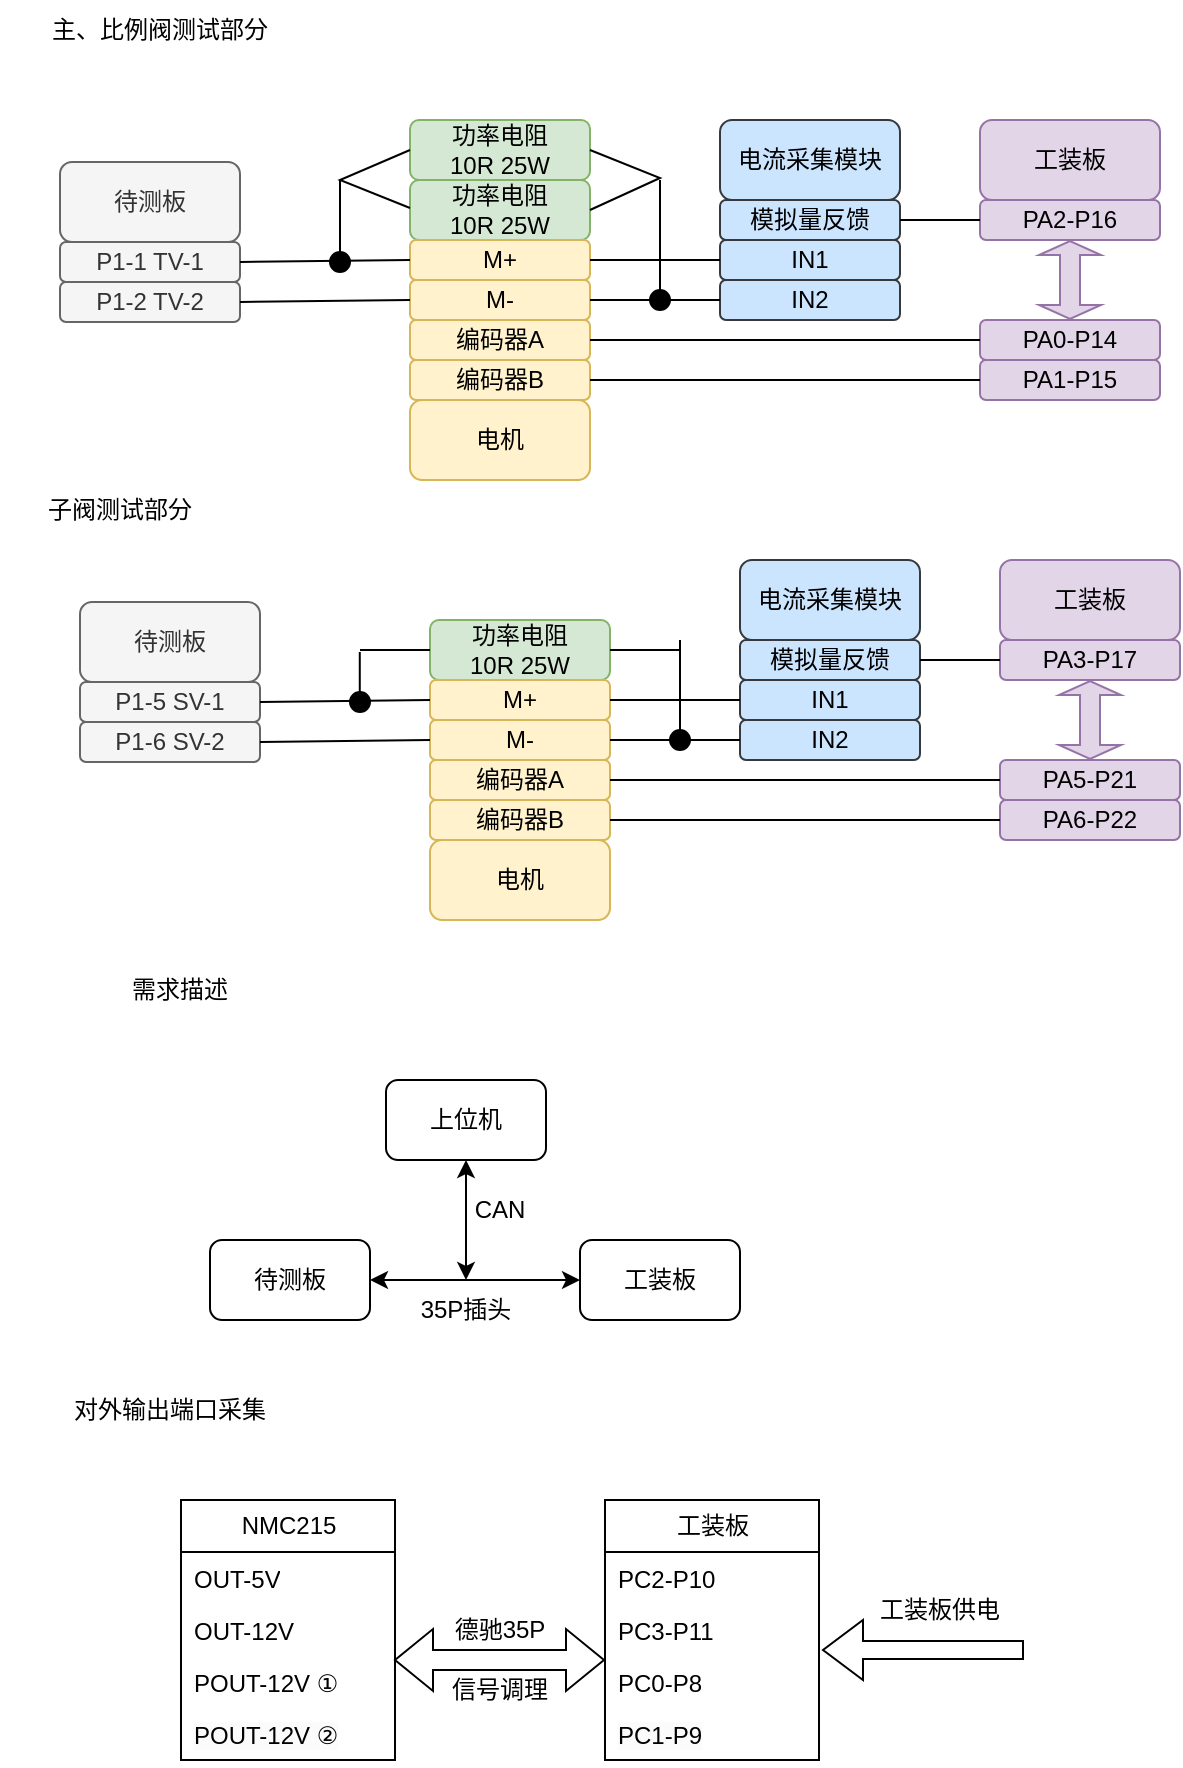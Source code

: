 <mxfile version="24.7.7">
  <diagram name="第 1 页" id="fsKE9IQoVAuPPi1mYyoE">
    <mxGraphModel dx="989" dy="509" grid="1" gridSize="10" guides="1" tooltips="1" connect="1" arrows="1" fold="1" page="1" pageScale="1" pageWidth="827" pageHeight="2000" math="0" shadow="0">
      <root>
        <mxCell id="0" />
        <mxCell id="1" parent="0" />
        <mxCell id="fWEatDimK1wb_yXRniuB-1" value="功率电阻&lt;br&gt;10R 25W" style="rounded=1;whiteSpace=wrap;html=1;fillColor=#d5e8d4;strokeColor=#82b366;" parent="1" vertex="1">
          <mxGeometry x="205" y="120" width="90" height="30" as="geometry" />
        </mxCell>
        <mxCell id="fWEatDimK1wb_yXRniuB-2" value="功率电阻&lt;br&gt;10R 25W" style="rounded=1;whiteSpace=wrap;html=1;fillColor=#d5e8d4;strokeColor=#82b366;" parent="1" vertex="1">
          <mxGeometry x="205" y="150" width="90" height="30" as="geometry" />
        </mxCell>
        <mxCell id="fWEatDimK1wb_yXRniuB-5" value="电机" style="rounded=1;whiteSpace=wrap;html=1;fillColor=#fff2cc;strokeColor=#d6b656;" parent="1" vertex="1">
          <mxGeometry x="205" y="260" width="90" height="40" as="geometry" />
        </mxCell>
        <mxCell id="fWEatDimK1wb_yXRniuB-6" value="M+" style="rounded=1;whiteSpace=wrap;html=1;fillColor=#fff2cc;strokeColor=#d6b656;" parent="1" vertex="1">
          <mxGeometry x="205" y="180" width="90" height="20" as="geometry" />
        </mxCell>
        <mxCell id="fWEatDimK1wb_yXRniuB-7" value="M-" style="rounded=1;whiteSpace=wrap;html=1;fillColor=#fff2cc;strokeColor=#d6b656;" parent="1" vertex="1">
          <mxGeometry x="205" y="200" width="90" height="20" as="geometry" />
        </mxCell>
        <mxCell id="fWEatDimK1wb_yXRniuB-9" value="待测板" style="rounded=1;whiteSpace=wrap;html=1;fillColor=#f5f5f5;fontColor=#333333;strokeColor=#666666;" parent="1" vertex="1">
          <mxGeometry x="30" y="141" width="90" height="40" as="geometry" />
        </mxCell>
        <mxCell id="fWEatDimK1wb_yXRniuB-10" value="P1-1 TV-1" style="rounded=1;whiteSpace=wrap;html=1;fillColor=#f5f5f5;fontColor=#333333;strokeColor=#666666;" parent="1" vertex="1">
          <mxGeometry x="30" y="181" width="90" height="20" as="geometry" />
        </mxCell>
        <mxCell id="fWEatDimK1wb_yXRniuB-11" value="P1-2 TV-2" style="rounded=1;whiteSpace=wrap;html=1;fillColor=#f5f5f5;fontColor=#333333;strokeColor=#666666;" parent="1" vertex="1">
          <mxGeometry x="30" y="201" width="90" height="20" as="geometry" />
        </mxCell>
        <mxCell id="fWEatDimK1wb_yXRniuB-14" value="编码器A" style="rounded=1;whiteSpace=wrap;html=1;fillColor=#fff2cc;strokeColor=#d6b656;" parent="1" vertex="1">
          <mxGeometry x="205" y="220" width="90" height="20" as="geometry" />
        </mxCell>
        <mxCell id="fWEatDimK1wb_yXRniuB-15" value="编码器B" style="rounded=1;whiteSpace=wrap;html=1;fillColor=#fff2cc;strokeColor=#d6b656;" parent="1" vertex="1">
          <mxGeometry x="205" y="240" width="90" height="20" as="geometry" />
        </mxCell>
        <mxCell id="fWEatDimK1wb_yXRniuB-16" value="电流采集模块" style="rounded=1;whiteSpace=wrap;html=1;fillColor=#cce5ff;strokeColor=#36393d;" parent="1" vertex="1">
          <mxGeometry x="360" y="120" width="90" height="40" as="geometry" />
        </mxCell>
        <mxCell id="fWEatDimK1wb_yXRniuB-17" value="IN1" style="rounded=1;whiteSpace=wrap;html=1;fillColor=#cce5ff;strokeColor=#36393d;" parent="1" vertex="1">
          <mxGeometry x="360" y="180" width="90" height="20" as="geometry" />
        </mxCell>
        <mxCell id="fWEatDimK1wb_yXRniuB-18" value="IN2" style="rounded=1;whiteSpace=wrap;html=1;fillColor=#cce5ff;strokeColor=#36393d;" parent="1" vertex="1">
          <mxGeometry x="360" y="200" width="90" height="20" as="geometry" />
        </mxCell>
        <mxCell id="fWEatDimK1wb_yXRniuB-25" value="模拟量反馈" style="rounded=1;whiteSpace=wrap;html=1;fillColor=#cce5ff;strokeColor=#36393d;" parent="1" vertex="1">
          <mxGeometry x="360" y="160" width="90" height="20" as="geometry" />
        </mxCell>
        <mxCell id="fWEatDimK1wb_yXRniuB-26" value="工装板" style="rounded=1;whiteSpace=wrap;html=1;fillColor=#e1d5e7;strokeColor=#9673a6;" parent="1" vertex="1">
          <mxGeometry x="490" y="120" width="90" height="40" as="geometry" />
        </mxCell>
        <mxCell id="fWEatDimK1wb_yXRniuB-27" value="PA0-P14" style="rounded=1;whiteSpace=wrap;html=1;fillColor=#e1d5e7;strokeColor=#9673a6;" parent="1" vertex="1">
          <mxGeometry x="490" y="220" width="90" height="20" as="geometry" />
        </mxCell>
        <mxCell id="fWEatDimK1wb_yXRniuB-28" value="PA1-P15" style="rounded=1;whiteSpace=wrap;html=1;fillColor=#e1d5e7;strokeColor=#9673a6;" parent="1" vertex="1">
          <mxGeometry x="490" y="240" width="90" height="20" as="geometry" />
        </mxCell>
        <mxCell id="fWEatDimK1wb_yXRniuB-29" value="PA2-P16" style="rounded=1;whiteSpace=wrap;html=1;fillColor=#e1d5e7;strokeColor=#9673a6;" parent="1" vertex="1">
          <mxGeometry x="490" y="160" width="90" height="20" as="geometry" />
        </mxCell>
        <mxCell id="fWEatDimK1wb_yXRniuB-32" value="" style="endArrow=none;html=1;rounded=0;entryX=0;entryY=0.5;entryDx=0;entryDy=0;exitX=1;exitY=0.5;exitDx=0;exitDy=0;" parent="1" source="fWEatDimK1wb_yXRniuB-11" target="fWEatDimK1wb_yXRniuB-7" edge="1">
          <mxGeometry width="50" height="50" relative="1" as="geometry">
            <mxPoint x="100" y="310" as="sourcePoint" />
            <mxPoint x="150" y="260" as="targetPoint" />
          </mxGeometry>
        </mxCell>
        <mxCell id="fWEatDimK1wb_yXRniuB-33" value="" style="endArrow=none;html=1;rounded=0;entryX=0;entryY=0.5;entryDx=0;entryDy=0;exitX=1;exitY=0.5;exitDx=0;exitDy=0;" parent="1" source="fWEatDimK1wb_yXRniuB-6" target="fWEatDimK1wb_yXRniuB-17" edge="1">
          <mxGeometry width="50" height="50" relative="1" as="geometry">
            <mxPoint x="290" y="230" as="sourcePoint" />
            <mxPoint x="340" y="180" as="targetPoint" />
          </mxGeometry>
        </mxCell>
        <mxCell id="fWEatDimK1wb_yXRniuB-34" value="" style="endArrow=none;html=1;rounded=0;entryX=0;entryY=0.5;entryDx=0;entryDy=0;" parent="1" source="fWEatDimK1wb_yXRniuB-44" target="fWEatDimK1wb_yXRniuB-18" edge="1">
          <mxGeometry width="50" height="50" relative="1" as="geometry">
            <mxPoint x="290" y="230" as="sourcePoint" />
            <mxPoint x="340" y="180" as="targetPoint" />
          </mxGeometry>
        </mxCell>
        <mxCell id="fWEatDimK1wb_yXRniuB-35" value="" style="endArrow=none;html=1;rounded=0;exitX=1;exitY=0.5;exitDx=0;exitDy=0;entryX=0;entryY=0.5;entryDx=0;entryDy=0;" parent="1" source="fWEatDimK1wb_yXRniuB-14" target="fWEatDimK1wb_yXRniuB-27" edge="1">
          <mxGeometry width="50" height="50" relative="1" as="geometry">
            <mxPoint x="290" y="230" as="sourcePoint" />
            <mxPoint x="340" y="180" as="targetPoint" />
          </mxGeometry>
        </mxCell>
        <mxCell id="fWEatDimK1wb_yXRniuB-36" value="" style="endArrow=none;html=1;rounded=0;exitX=1;exitY=0.5;exitDx=0;exitDy=0;entryX=0;entryY=0.5;entryDx=0;entryDy=0;" parent="1" source="fWEatDimK1wb_yXRniuB-15" target="fWEatDimK1wb_yXRniuB-28" edge="1">
          <mxGeometry width="50" height="50" relative="1" as="geometry">
            <mxPoint x="290" y="230" as="sourcePoint" />
            <mxPoint x="340" y="180" as="targetPoint" />
          </mxGeometry>
        </mxCell>
        <mxCell id="fWEatDimK1wb_yXRniuB-38" value="" style="endArrow=none;html=1;rounded=0;entryX=1;entryY=0.5;entryDx=0;entryDy=0;exitX=1;exitY=0.5;exitDx=0;exitDy=0;" parent="1" source="fWEatDimK1wb_yXRniuB-2" target="fWEatDimK1wb_yXRniuB-1" edge="1">
          <mxGeometry width="50" height="50" relative="1" as="geometry">
            <mxPoint x="295" y="169" as="sourcePoint" />
            <mxPoint x="340" y="189" as="targetPoint" />
            <Array as="points">
              <mxPoint x="330" y="149" />
            </Array>
          </mxGeometry>
        </mxCell>
        <mxCell id="fWEatDimK1wb_yXRniuB-40" value="" style="endArrow=none;html=1;rounded=0;entryX=0;entryY=0.5;entryDx=0;entryDy=0;exitX=1;exitY=0.5;exitDx=0;exitDy=0;" parent="1" source="fWEatDimK1wb_yXRniuB-10" target="fWEatDimK1wb_yXRniuB-6" edge="1">
          <mxGeometry width="50" height="50" relative="1" as="geometry">
            <mxPoint x="290" y="230" as="sourcePoint" />
            <mxPoint x="340" y="180" as="targetPoint" />
          </mxGeometry>
        </mxCell>
        <mxCell id="fWEatDimK1wb_yXRniuB-41" value="" style="endArrow=none;html=1;rounded=0;entryX=0;entryY=0.5;entryDx=0;entryDy=0;" parent="1" target="fWEatDimK1wb_yXRniuB-1" edge="1">
          <mxGeometry width="50" height="50" relative="1" as="geometry">
            <mxPoint x="205" y="164" as="sourcePoint" />
            <mxPoint x="205" y="130" as="targetPoint" />
            <Array as="points">
              <mxPoint x="170" y="150" />
            </Array>
          </mxGeometry>
        </mxCell>
        <mxCell id="fWEatDimK1wb_yXRniuB-42" value="" style="endArrow=none;html=1;rounded=0;" parent="1" edge="1">
          <mxGeometry width="50" height="50" relative="1" as="geometry">
            <mxPoint x="170" y="190" as="sourcePoint" />
            <mxPoint x="170" y="150" as="targetPoint" />
          </mxGeometry>
        </mxCell>
        <mxCell id="fWEatDimK1wb_yXRniuB-43" value="" style="endArrow=none;html=1;rounded=0;" parent="1" edge="1">
          <mxGeometry width="50" height="50" relative="1" as="geometry">
            <mxPoint x="330" y="210" as="sourcePoint" />
            <mxPoint x="330" y="150" as="targetPoint" />
          </mxGeometry>
        </mxCell>
        <mxCell id="fWEatDimK1wb_yXRniuB-45" value="" style="endArrow=none;html=1;rounded=0;entryX=0;entryY=0.5;entryDx=0;entryDy=0;" parent="1" source="fWEatDimK1wb_yXRniuB-7" target="fWEatDimK1wb_yXRniuB-44" edge="1">
          <mxGeometry width="50" height="50" relative="1" as="geometry">
            <mxPoint x="295" y="210" as="sourcePoint" />
            <mxPoint x="360" y="210" as="targetPoint" />
          </mxGeometry>
        </mxCell>
        <mxCell id="fWEatDimK1wb_yXRniuB-44" value="" style="ellipse;whiteSpace=wrap;html=1;aspect=fixed;fillColor=#000000;" parent="1" vertex="1">
          <mxGeometry x="325" y="205" width="10" height="10" as="geometry" />
        </mxCell>
        <mxCell id="fWEatDimK1wb_yXRniuB-46" value="" style="ellipse;whiteSpace=wrap;html=1;aspect=fixed;fillColor=#000000;" parent="1" vertex="1">
          <mxGeometry x="165" y="186" width="10" height="10" as="geometry" />
        </mxCell>
        <mxCell id="uDrY1_DS14Umw8ArDg8Q-1" value="" style="endArrow=none;html=1;rounded=0;entryX=0;entryY=0.5;entryDx=0;entryDy=0;exitX=1;exitY=0.5;exitDx=0;exitDy=0;" parent="1" source="fWEatDimK1wb_yXRniuB-25" target="fWEatDimK1wb_yXRniuB-29" edge="1">
          <mxGeometry width="50" height="50" relative="1" as="geometry">
            <mxPoint x="250" y="230" as="sourcePoint" />
            <mxPoint x="300" y="180" as="targetPoint" />
          </mxGeometry>
        </mxCell>
        <mxCell id="uDrY1_DS14Umw8ArDg8Q-2" value="" style="shape=flexArrow;endArrow=classic;startArrow=classic;html=1;rounded=0;entryX=0.5;entryY=1;entryDx=0;entryDy=0;exitX=0.5;exitY=0;exitDx=0;exitDy=0;strokeWidth=1;endSize=2;startSize=2;fillColor=#e1d5e7;strokeColor=#9673a6;" parent="1" source="fWEatDimK1wb_yXRniuB-27" target="fWEatDimK1wb_yXRniuB-29" edge="1">
          <mxGeometry width="100" height="100" relative="1" as="geometry">
            <mxPoint x="300" y="260" as="sourcePoint" />
            <mxPoint x="400" y="160" as="targetPoint" />
          </mxGeometry>
        </mxCell>
        <mxCell id="uDrY1_DS14Umw8ArDg8Q-3" value="主、比例阀测试部分" style="text;strokeColor=none;align=center;fillColor=none;html=1;verticalAlign=middle;whiteSpace=wrap;rounded=0;" parent="1" vertex="1">
          <mxGeometry x="20" y="60" width="120" height="30" as="geometry" />
        </mxCell>
        <mxCell id="uDrY1_DS14Umw8ArDg8Q-4" value="上位机" style="rounded=1;whiteSpace=wrap;html=1;" parent="1" vertex="1">
          <mxGeometry x="193" y="600" width="80" height="40" as="geometry" />
        </mxCell>
        <mxCell id="uDrY1_DS14Umw8ArDg8Q-5" value="工装板" style="rounded=1;whiteSpace=wrap;html=1;" parent="1" vertex="1">
          <mxGeometry x="290" y="680" width="80" height="40" as="geometry" />
        </mxCell>
        <mxCell id="uDrY1_DS14Umw8ArDg8Q-6" value="待测板" style="rounded=1;whiteSpace=wrap;html=1;" parent="1" vertex="1">
          <mxGeometry x="105" y="680" width="80" height="40" as="geometry" />
        </mxCell>
        <mxCell id="uDrY1_DS14Umw8ArDg8Q-7" value="" style="endArrow=classic;startArrow=classic;html=1;rounded=0;exitX=1;exitY=0.5;exitDx=0;exitDy=0;entryX=0;entryY=0.5;entryDx=0;entryDy=0;" parent="1" source="uDrY1_DS14Umw8ArDg8Q-6" target="uDrY1_DS14Umw8ArDg8Q-5" edge="1">
          <mxGeometry width="50" height="50" relative="1" as="geometry">
            <mxPoint x="320" y="710" as="sourcePoint" />
            <mxPoint x="370" y="660" as="targetPoint" />
          </mxGeometry>
        </mxCell>
        <mxCell id="uDrY1_DS14Umw8ArDg8Q-8" value="" style="endArrow=classic;startArrow=classic;html=1;rounded=0;entryX=0.5;entryY=1;entryDx=0;entryDy=0;" parent="1" target="uDrY1_DS14Umw8ArDg8Q-4" edge="1">
          <mxGeometry width="50" height="50" relative="1" as="geometry">
            <mxPoint x="233" y="700" as="sourcePoint" />
            <mxPoint x="370" y="660" as="targetPoint" />
          </mxGeometry>
        </mxCell>
        <mxCell id="uDrY1_DS14Umw8ArDg8Q-9" value="CAN" style="text;strokeColor=none;align=center;fillColor=none;html=1;verticalAlign=middle;whiteSpace=wrap;rounded=0;" parent="1" vertex="1">
          <mxGeometry x="220" y="650" width="60" height="30" as="geometry" />
        </mxCell>
        <mxCell id="uDrY1_DS14Umw8ArDg8Q-10" value="35P插头" style="text;strokeColor=none;align=center;fillColor=none;html=1;verticalAlign=middle;whiteSpace=wrap;rounded=0;" parent="1" vertex="1">
          <mxGeometry x="203" y="700" width="60" height="30" as="geometry" />
        </mxCell>
        <mxCell id="qu0UYMMwJbKnimjxBpkP-1" value="需求描述" style="text;strokeColor=none;align=center;fillColor=none;html=1;verticalAlign=middle;whiteSpace=wrap;rounded=0;" vertex="1" parent="1">
          <mxGeometry x="30" y="540" width="120" height="30" as="geometry" />
        </mxCell>
        <mxCell id="qu0UYMMwJbKnimjxBpkP-3" value="功率电阻&lt;br&gt;10R 25W" style="rounded=1;whiteSpace=wrap;html=1;fillColor=#d5e8d4;strokeColor=#82b366;" vertex="1" parent="1">
          <mxGeometry x="215" y="370" width="90" height="30" as="geometry" />
        </mxCell>
        <mxCell id="qu0UYMMwJbKnimjxBpkP-4" value="电机" style="rounded=1;whiteSpace=wrap;html=1;fillColor=#fff2cc;strokeColor=#d6b656;" vertex="1" parent="1">
          <mxGeometry x="215" y="480" width="90" height="40" as="geometry" />
        </mxCell>
        <mxCell id="qu0UYMMwJbKnimjxBpkP-5" value="M+" style="rounded=1;whiteSpace=wrap;html=1;fillColor=#fff2cc;strokeColor=#d6b656;" vertex="1" parent="1">
          <mxGeometry x="215" y="400" width="90" height="20" as="geometry" />
        </mxCell>
        <mxCell id="qu0UYMMwJbKnimjxBpkP-6" value="M-" style="rounded=1;whiteSpace=wrap;html=1;fillColor=#fff2cc;strokeColor=#d6b656;" vertex="1" parent="1">
          <mxGeometry x="215" y="420" width="90" height="20" as="geometry" />
        </mxCell>
        <mxCell id="qu0UYMMwJbKnimjxBpkP-7" value="待测板" style="rounded=1;whiteSpace=wrap;html=1;fillColor=#f5f5f5;fontColor=#333333;strokeColor=#666666;" vertex="1" parent="1">
          <mxGeometry x="40" y="361" width="90" height="40" as="geometry" />
        </mxCell>
        <mxCell id="qu0UYMMwJbKnimjxBpkP-8" value="P1-5 SV-1" style="rounded=1;whiteSpace=wrap;html=1;fillColor=#f5f5f5;fontColor=#333333;strokeColor=#666666;" vertex="1" parent="1">
          <mxGeometry x="40" y="401" width="90" height="20" as="geometry" />
        </mxCell>
        <mxCell id="qu0UYMMwJbKnimjxBpkP-9" value="P1-6 SV-2" style="rounded=1;whiteSpace=wrap;html=1;fillColor=#f5f5f5;fontColor=#333333;strokeColor=#666666;" vertex="1" parent="1">
          <mxGeometry x="40" y="421" width="90" height="20" as="geometry" />
        </mxCell>
        <mxCell id="qu0UYMMwJbKnimjxBpkP-10" value="编码器A" style="rounded=1;whiteSpace=wrap;html=1;fillColor=#fff2cc;strokeColor=#d6b656;" vertex="1" parent="1">
          <mxGeometry x="215" y="440" width="90" height="20" as="geometry" />
        </mxCell>
        <mxCell id="qu0UYMMwJbKnimjxBpkP-11" value="编码器B" style="rounded=1;whiteSpace=wrap;html=1;fillColor=#fff2cc;strokeColor=#d6b656;" vertex="1" parent="1">
          <mxGeometry x="215" y="460" width="90" height="20" as="geometry" />
        </mxCell>
        <mxCell id="qu0UYMMwJbKnimjxBpkP-12" value="电流采集模块" style="rounded=1;whiteSpace=wrap;html=1;fillColor=#cce5ff;strokeColor=#36393d;" vertex="1" parent="1">
          <mxGeometry x="370" y="340" width="90" height="40" as="geometry" />
        </mxCell>
        <mxCell id="qu0UYMMwJbKnimjxBpkP-13" value="IN1" style="rounded=1;whiteSpace=wrap;html=1;fillColor=#cce5ff;strokeColor=#36393d;" vertex="1" parent="1">
          <mxGeometry x="370" y="400" width="90" height="20" as="geometry" />
        </mxCell>
        <mxCell id="qu0UYMMwJbKnimjxBpkP-14" value="IN2" style="rounded=1;whiteSpace=wrap;html=1;fillColor=#cce5ff;strokeColor=#36393d;" vertex="1" parent="1">
          <mxGeometry x="370" y="420" width="90" height="20" as="geometry" />
        </mxCell>
        <mxCell id="qu0UYMMwJbKnimjxBpkP-15" value="模拟量反馈" style="rounded=1;whiteSpace=wrap;html=1;fillColor=#cce5ff;strokeColor=#36393d;" vertex="1" parent="1">
          <mxGeometry x="370" y="380" width="90" height="20" as="geometry" />
        </mxCell>
        <mxCell id="qu0UYMMwJbKnimjxBpkP-16" value="工装板" style="rounded=1;whiteSpace=wrap;html=1;fillColor=#e1d5e7;strokeColor=#9673a6;" vertex="1" parent="1">
          <mxGeometry x="500" y="340" width="90" height="40" as="geometry" />
        </mxCell>
        <mxCell id="qu0UYMMwJbKnimjxBpkP-17" value="PA5-P21" style="rounded=1;whiteSpace=wrap;html=1;fillColor=#e1d5e7;strokeColor=#9673a6;" vertex="1" parent="1">
          <mxGeometry x="500" y="440" width="90" height="20" as="geometry" />
        </mxCell>
        <mxCell id="qu0UYMMwJbKnimjxBpkP-18" value="PA6-P22" style="rounded=1;whiteSpace=wrap;html=1;fillColor=#e1d5e7;strokeColor=#9673a6;" vertex="1" parent="1">
          <mxGeometry x="500" y="460" width="90" height="20" as="geometry" />
        </mxCell>
        <mxCell id="qu0UYMMwJbKnimjxBpkP-19" value="PA3-P17" style="rounded=1;whiteSpace=wrap;html=1;fillColor=#e1d5e7;strokeColor=#9673a6;" vertex="1" parent="1">
          <mxGeometry x="500" y="380" width="90" height="20" as="geometry" />
        </mxCell>
        <mxCell id="qu0UYMMwJbKnimjxBpkP-20" value="" style="endArrow=none;html=1;rounded=0;entryX=0;entryY=0.5;entryDx=0;entryDy=0;exitX=1;exitY=0.5;exitDx=0;exitDy=0;" edge="1" parent="1" source="qu0UYMMwJbKnimjxBpkP-9" target="qu0UYMMwJbKnimjxBpkP-6">
          <mxGeometry width="50" height="50" relative="1" as="geometry">
            <mxPoint x="110" y="530" as="sourcePoint" />
            <mxPoint x="160" y="480" as="targetPoint" />
          </mxGeometry>
        </mxCell>
        <mxCell id="qu0UYMMwJbKnimjxBpkP-21" value="" style="endArrow=none;html=1;rounded=0;entryX=0;entryY=0.5;entryDx=0;entryDy=0;exitX=1;exitY=0.5;exitDx=0;exitDy=0;" edge="1" parent="1" source="qu0UYMMwJbKnimjxBpkP-5" target="qu0UYMMwJbKnimjxBpkP-13">
          <mxGeometry width="50" height="50" relative="1" as="geometry">
            <mxPoint x="300" y="450" as="sourcePoint" />
            <mxPoint x="350" y="400" as="targetPoint" />
          </mxGeometry>
        </mxCell>
        <mxCell id="qu0UYMMwJbKnimjxBpkP-22" value="" style="endArrow=none;html=1;rounded=0;entryX=0;entryY=0.5;entryDx=0;entryDy=0;" edge="1" parent="1" source="qu0UYMMwJbKnimjxBpkP-31" target="qu0UYMMwJbKnimjxBpkP-14">
          <mxGeometry width="50" height="50" relative="1" as="geometry">
            <mxPoint x="300" y="450" as="sourcePoint" />
            <mxPoint x="350" y="400" as="targetPoint" />
          </mxGeometry>
        </mxCell>
        <mxCell id="qu0UYMMwJbKnimjxBpkP-23" value="" style="endArrow=none;html=1;rounded=0;exitX=1;exitY=0.5;exitDx=0;exitDy=0;entryX=0;entryY=0.5;entryDx=0;entryDy=0;" edge="1" parent="1" source="qu0UYMMwJbKnimjxBpkP-10" target="qu0UYMMwJbKnimjxBpkP-17">
          <mxGeometry width="50" height="50" relative="1" as="geometry">
            <mxPoint x="300" y="450" as="sourcePoint" />
            <mxPoint x="350" y="400" as="targetPoint" />
          </mxGeometry>
        </mxCell>
        <mxCell id="qu0UYMMwJbKnimjxBpkP-24" value="" style="endArrow=none;html=1;rounded=0;exitX=1;exitY=0.5;exitDx=0;exitDy=0;entryX=0;entryY=0.5;entryDx=0;entryDy=0;" edge="1" parent="1" source="qu0UYMMwJbKnimjxBpkP-11" target="qu0UYMMwJbKnimjxBpkP-18">
          <mxGeometry width="50" height="50" relative="1" as="geometry">
            <mxPoint x="300" y="450" as="sourcePoint" />
            <mxPoint x="350" y="400" as="targetPoint" />
          </mxGeometry>
        </mxCell>
        <mxCell id="qu0UYMMwJbKnimjxBpkP-26" value="" style="endArrow=none;html=1;rounded=0;entryX=0;entryY=0.5;entryDx=0;entryDy=0;exitX=1;exitY=0.5;exitDx=0;exitDy=0;" edge="1" parent="1" source="qu0UYMMwJbKnimjxBpkP-8" target="qu0UYMMwJbKnimjxBpkP-5">
          <mxGeometry width="50" height="50" relative="1" as="geometry">
            <mxPoint x="300" y="450" as="sourcePoint" />
            <mxPoint x="350" y="400" as="targetPoint" />
          </mxGeometry>
        </mxCell>
        <mxCell id="qu0UYMMwJbKnimjxBpkP-28" value="" style="endArrow=none;html=1;rounded=0;" edge="1" parent="1">
          <mxGeometry width="50" height="50" relative="1" as="geometry">
            <mxPoint x="179.89" y="406" as="sourcePoint" />
            <mxPoint x="179.89" y="386" as="targetPoint" />
          </mxGeometry>
        </mxCell>
        <mxCell id="qu0UYMMwJbKnimjxBpkP-30" value="" style="endArrow=none;html=1;rounded=0;entryX=0;entryY=0.5;entryDx=0;entryDy=0;" edge="1" parent="1" source="qu0UYMMwJbKnimjxBpkP-6" target="qu0UYMMwJbKnimjxBpkP-31">
          <mxGeometry width="50" height="50" relative="1" as="geometry">
            <mxPoint x="305" y="430" as="sourcePoint" />
            <mxPoint x="370" y="430" as="targetPoint" />
          </mxGeometry>
        </mxCell>
        <mxCell id="qu0UYMMwJbKnimjxBpkP-31" value="" style="ellipse;whiteSpace=wrap;html=1;aspect=fixed;fillColor=#000000;" vertex="1" parent="1">
          <mxGeometry x="335" y="425" width="10" height="10" as="geometry" />
        </mxCell>
        <mxCell id="qu0UYMMwJbKnimjxBpkP-32" value="" style="ellipse;whiteSpace=wrap;html=1;aspect=fixed;fillColor=#000000;" vertex="1" parent="1">
          <mxGeometry x="175" y="406" width="10" height="10" as="geometry" />
        </mxCell>
        <mxCell id="qu0UYMMwJbKnimjxBpkP-33" value="" style="endArrow=none;html=1;rounded=0;entryX=0;entryY=0.5;entryDx=0;entryDy=0;exitX=1;exitY=0.5;exitDx=0;exitDy=0;" edge="1" parent="1" source="qu0UYMMwJbKnimjxBpkP-15" target="qu0UYMMwJbKnimjxBpkP-19">
          <mxGeometry width="50" height="50" relative="1" as="geometry">
            <mxPoint x="260" y="450" as="sourcePoint" />
            <mxPoint x="310" y="400" as="targetPoint" />
          </mxGeometry>
        </mxCell>
        <mxCell id="qu0UYMMwJbKnimjxBpkP-34" value="" style="shape=flexArrow;endArrow=classic;startArrow=classic;html=1;rounded=0;entryX=0.5;entryY=1;entryDx=0;entryDy=0;exitX=0.5;exitY=0;exitDx=0;exitDy=0;strokeWidth=1;endSize=2;startSize=2;fillColor=#e1d5e7;strokeColor=#9673a6;" edge="1" parent="1" source="qu0UYMMwJbKnimjxBpkP-17" target="qu0UYMMwJbKnimjxBpkP-19">
          <mxGeometry width="100" height="100" relative="1" as="geometry">
            <mxPoint x="310" y="480" as="sourcePoint" />
            <mxPoint x="410" y="380" as="targetPoint" />
          </mxGeometry>
        </mxCell>
        <mxCell id="qu0UYMMwJbKnimjxBpkP-35" value="子阀测试部分" style="text;strokeColor=none;align=center;fillColor=none;html=1;verticalAlign=middle;whiteSpace=wrap;rounded=0;" vertex="1" parent="1">
          <mxGeometry y="300" width="120" height="30" as="geometry" />
        </mxCell>
        <mxCell id="qu0UYMMwJbKnimjxBpkP-36" value="" style="endArrow=none;html=1;rounded=0;entryX=0;entryY=0.5;entryDx=0;entryDy=0;" edge="1" parent="1" target="qu0UYMMwJbKnimjxBpkP-3">
          <mxGeometry width="50" height="50" relative="1" as="geometry">
            <mxPoint x="180" y="385" as="sourcePoint" />
            <mxPoint x="350" y="380" as="targetPoint" />
          </mxGeometry>
        </mxCell>
        <mxCell id="qu0UYMMwJbKnimjxBpkP-37" value="" style="endArrow=none;html=1;rounded=0;" edge="1" parent="1" source="qu0UYMMwJbKnimjxBpkP-31">
          <mxGeometry width="50" height="50" relative="1" as="geometry">
            <mxPoint x="240" y="430" as="sourcePoint" />
            <mxPoint x="340" y="380" as="targetPoint" />
          </mxGeometry>
        </mxCell>
        <mxCell id="qu0UYMMwJbKnimjxBpkP-38" value="" style="endArrow=none;html=1;rounded=0;entryX=1;entryY=0.5;entryDx=0;entryDy=0;" edge="1" parent="1" target="qu0UYMMwJbKnimjxBpkP-3">
          <mxGeometry width="50" height="50" relative="1" as="geometry">
            <mxPoint x="340" y="385" as="sourcePoint" />
            <mxPoint x="290" y="380" as="targetPoint" />
          </mxGeometry>
        </mxCell>
        <mxCell id="qu0UYMMwJbKnimjxBpkP-39" value="对外输出端口采集" style="text;strokeColor=none;align=center;fillColor=none;html=1;verticalAlign=middle;whiteSpace=wrap;rounded=0;" vertex="1" parent="1">
          <mxGeometry x="25" y="750" width="120" height="30" as="geometry" />
        </mxCell>
        <mxCell id="qu0UYMMwJbKnimjxBpkP-42" value="" style="shape=singleArrow;direction=west;whiteSpace=wrap;html=1;" vertex="1" parent="1">
          <mxGeometry x="411.5" y="870" width="100" height="30" as="geometry" />
        </mxCell>
        <mxCell id="qu0UYMMwJbKnimjxBpkP-43" value="工装板供电" style="text;strokeColor=none;align=center;fillColor=none;html=1;verticalAlign=middle;whiteSpace=wrap;rounded=0;" vertex="1" parent="1">
          <mxGeometry x="409.5" y="850" width="120" height="30" as="geometry" />
        </mxCell>
        <mxCell id="qu0UYMMwJbKnimjxBpkP-46" value="" style="shape=flexArrow;endArrow=classic;startArrow=classic;html=1;rounded=0;entryX=0;entryY=0.5;entryDx=0;entryDy=0;exitX=1;exitY=0.5;exitDx=0;exitDy=0;" edge="1" parent="1">
          <mxGeometry width="100" height="100" relative="1" as="geometry">
            <mxPoint x="197" y="890" as="sourcePoint" />
            <mxPoint x="302.5" y="890" as="targetPoint" />
          </mxGeometry>
        </mxCell>
        <mxCell id="qu0UYMMwJbKnimjxBpkP-47" value="德驰35P" style="text;strokeColor=none;align=center;fillColor=none;html=1;verticalAlign=middle;whiteSpace=wrap;rounded=0;" vertex="1" parent="1">
          <mxGeometry x="190" y="860" width="120" height="30" as="geometry" />
        </mxCell>
        <mxCell id="qu0UYMMwJbKnimjxBpkP-48" value="NMC215" style="swimlane;fontStyle=0;childLayout=stackLayout;horizontal=1;startSize=26;fillColor=none;horizontalStack=0;resizeParent=1;resizeParentMax=0;resizeLast=0;collapsible=1;marginBottom=0;html=1;" vertex="1" parent="1">
          <mxGeometry x="90.5" y="810" width="107" height="130" as="geometry" />
        </mxCell>
        <mxCell id="qu0UYMMwJbKnimjxBpkP-49" value="OUT-5V" style="text;strokeColor=none;fillColor=none;align=left;verticalAlign=top;spacingLeft=4;spacingRight=4;overflow=hidden;rotatable=0;points=[[0,0.5],[1,0.5]];portConstraint=eastwest;whiteSpace=wrap;html=1;" vertex="1" parent="qu0UYMMwJbKnimjxBpkP-48">
          <mxGeometry y="26" width="107" height="26" as="geometry" />
        </mxCell>
        <mxCell id="qu0UYMMwJbKnimjxBpkP-50" value="OUT-12V" style="text;strokeColor=none;fillColor=none;align=left;verticalAlign=top;spacingLeft=4;spacingRight=4;overflow=hidden;rotatable=0;points=[[0,0.5],[1,0.5]];portConstraint=eastwest;whiteSpace=wrap;html=1;" vertex="1" parent="qu0UYMMwJbKnimjxBpkP-48">
          <mxGeometry y="52" width="107" height="26" as="geometry" />
        </mxCell>
        <mxCell id="qu0UYMMwJbKnimjxBpkP-51" value="POUT-12V ①" style="text;strokeColor=none;fillColor=none;align=left;verticalAlign=top;spacingLeft=4;spacingRight=4;overflow=hidden;rotatable=0;points=[[0,0.5],[1,0.5]];portConstraint=eastwest;whiteSpace=wrap;html=1;" vertex="1" parent="qu0UYMMwJbKnimjxBpkP-48">
          <mxGeometry y="78" width="107" height="26" as="geometry" />
        </mxCell>
        <mxCell id="qu0UYMMwJbKnimjxBpkP-52" value="&lt;span style=&quot;color: rgb(0, 0, 0); font-family: Helvetica; font-size: 12px; font-style: normal; font-variant-ligatures: normal; font-variant-caps: normal; font-weight: 400; letter-spacing: normal; orphans: 2; text-align: left; text-indent: 0px; text-transform: none; widows: 2; word-spacing: 0px; -webkit-text-stroke-width: 0px; white-space: normal; background-color: rgb(251, 251, 251); text-decoration-thickness: initial; text-decoration-style: initial; text-decoration-color: initial; display: inline !important; float: none;&quot;&gt;POUT-12V ②&lt;/span&gt;" style="text;strokeColor=none;fillColor=none;align=left;verticalAlign=top;spacingLeft=4;spacingRight=4;overflow=hidden;rotatable=0;points=[[0,0.5],[1,0.5]];portConstraint=eastwest;whiteSpace=wrap;html=1;" vertex="1" parent="qu0UYMMwJbKnimjxBpkP-48">
          <mxGeometry y="104" width="107" height="26" as="geometry" />
        </mxCell>
        <mxCell id="qu0UYMMwJbKnimjxBpkP-54" value="工装板" style="swimlane;fontStyle=0;childLayout=stackLayout;horizontal=1;startSize=26;fillColor=none;horizontalStack=0;resizeParent=1;resizeParentMax=0;resizeLast=0;collapsible=1;marginBottom=0;html=1;" vertex="1" parent="1">
          <mxGeometry x="302.5" y="810" width="107" height="130" as="geometry" />
        </mxCell>
        <mxCell id="qu0UYMMwJbKnimjxBpkP-55" value="PC2-P10" style="text;strokeColor=none;fillColor=none;align=left;verticalAlign=top;spacingLeft=4;spacingRight=4;overflow=hidden;rotatable=0;points=[[0,0.5],[1,0.5]];portConstraint=eastwest;whiteSpace=wrap;html=1;" vertex="1" parent="qu0UYMMwJbKnimjxBpkP-54">
          <mxGeometry y="26" width="107" height="26" as="geometry" />
        </mxCell>
        <mxCell id="qu0UYMMwJbKnimjxBpkP-56" value="PC3-P11" style="text;strokeColor=none;fillColor=none;align=left;verticalAlign=top;spacingLeft=4;spacingRight=4;overflow=hidden;rotatable=0;points=[[0,0.5],[1,0.5]];portConstraint=eastwest;whiteSpace=wrap;html=1;" vertex="1" parent="qu0UYMMwJbKnimjxBpkP-54">
          <mxGeometry y="52" width="107" height="26" as="geometry" />
        </mxCell>
        <mxCell id="qu0UYMMwJbKnimjxBpkP-57" value="PC0-P8" style="text;strokeColor=none;fillColor=none;align=left;verticalAlign=top;spacingLeft=4;spacingRight=4;overflow=hidden;rotatable=0;points=[[0,0.5],[1,0.5]];portConstraint=eastwest;whiteSpace=wrap;html=1;" vertex="1" parent="qu0UYMMwJbKnimjxBpkP-54">
          <mxGeometry y="78" width="107" height="26" as="geometry" />
        </mxCell>
        <mxCell id="qu0UYMMwJbKnimjxBpkP-58" value="&lt;span style=&quot;color: rgb(0, 0, 0); font-family: Helvetica; font-size: 12px; font-style: normal; font-variant-ligatures: normal; font-variant-caps: normal; font-weight: 400; letter-spacing: normal; orphans: 2; text-align: left; text-indent: 0px; text-transform: none; widows: 2; word-spacing: 0px; -webkit-text-stroke-width: 0px; white-space: normal; background-color: rgb(251, 251, 251); text-decoration-thickness: initial; text-decoration-style: initial; text-decoration-color: initial; display: inline !important; float: none;&quot;&gt;PC1-P9&lt;/span&gt;" style="text;strokeColor=none;fillColor=none;align=left;verticalAlign=top;spacingLeft=4;spacingRight=4;overflow=hidden;rotatable=0;points=[[0,0.5],[1,0.5]];portConstraint=eastwest;whiteSpace=wrap;html=1;" vertex="1" parent="qu0UYMMwJbKnimjxBpkP-54">
          <mxGeometry y="104" width="107" height="26" as="geometry" />
        </mxCell>
        <mxCell id="qu0UYMMwJbKnimjxBpkP-59" value="信号调理" style="text;strokeColor=none;align=center;fillColor=none;html=1;verticalAlign=middle;whiteSpace=wrap;rounded=0;" vertex="1" parent="1">
          <mxGeometry x="190" y="890" width="120" height="30" as="geometry" />
        </mxCell>
      </root>
    </mxGraphModel>
  </diagram>
</mxfile>
